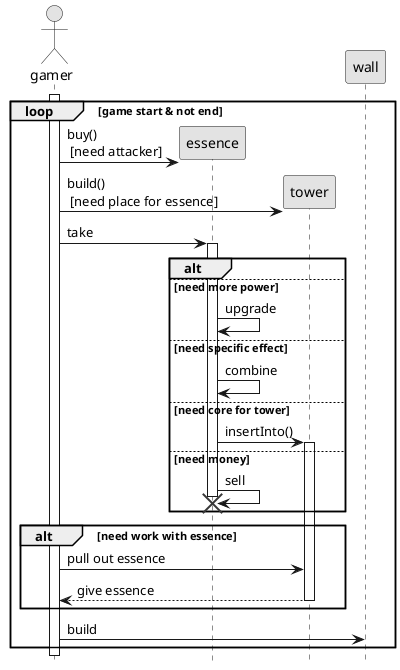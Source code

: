 @startuml
'!include ../skin/darcula.txt
skinparam monochrome true
hide footbox
'title Tower attack monster

actor gamer


activate gamer
loop game start & not end
    create essence
    gamer -> essence : buy()\n [need attacker]
    create tower

    gamer -> tower : build()\n [need place for essence]
    gamer -> essence : take
    activate essence
    alt
    else need more power
        essence -> essence : upgrade
    else need specific effect
        essence -> essence : combine
    else need core for tower
        essence -> tower : insertInto()
        activate tower
    else need money
        essence -> essence : sell
    destroy essence
    end
    alt need work with essence
        gamer -> tower : pull out essence
        gamer <-- tower : give essence
        deactivate tower
    end
    gamer -> wall : build

end

@enduml